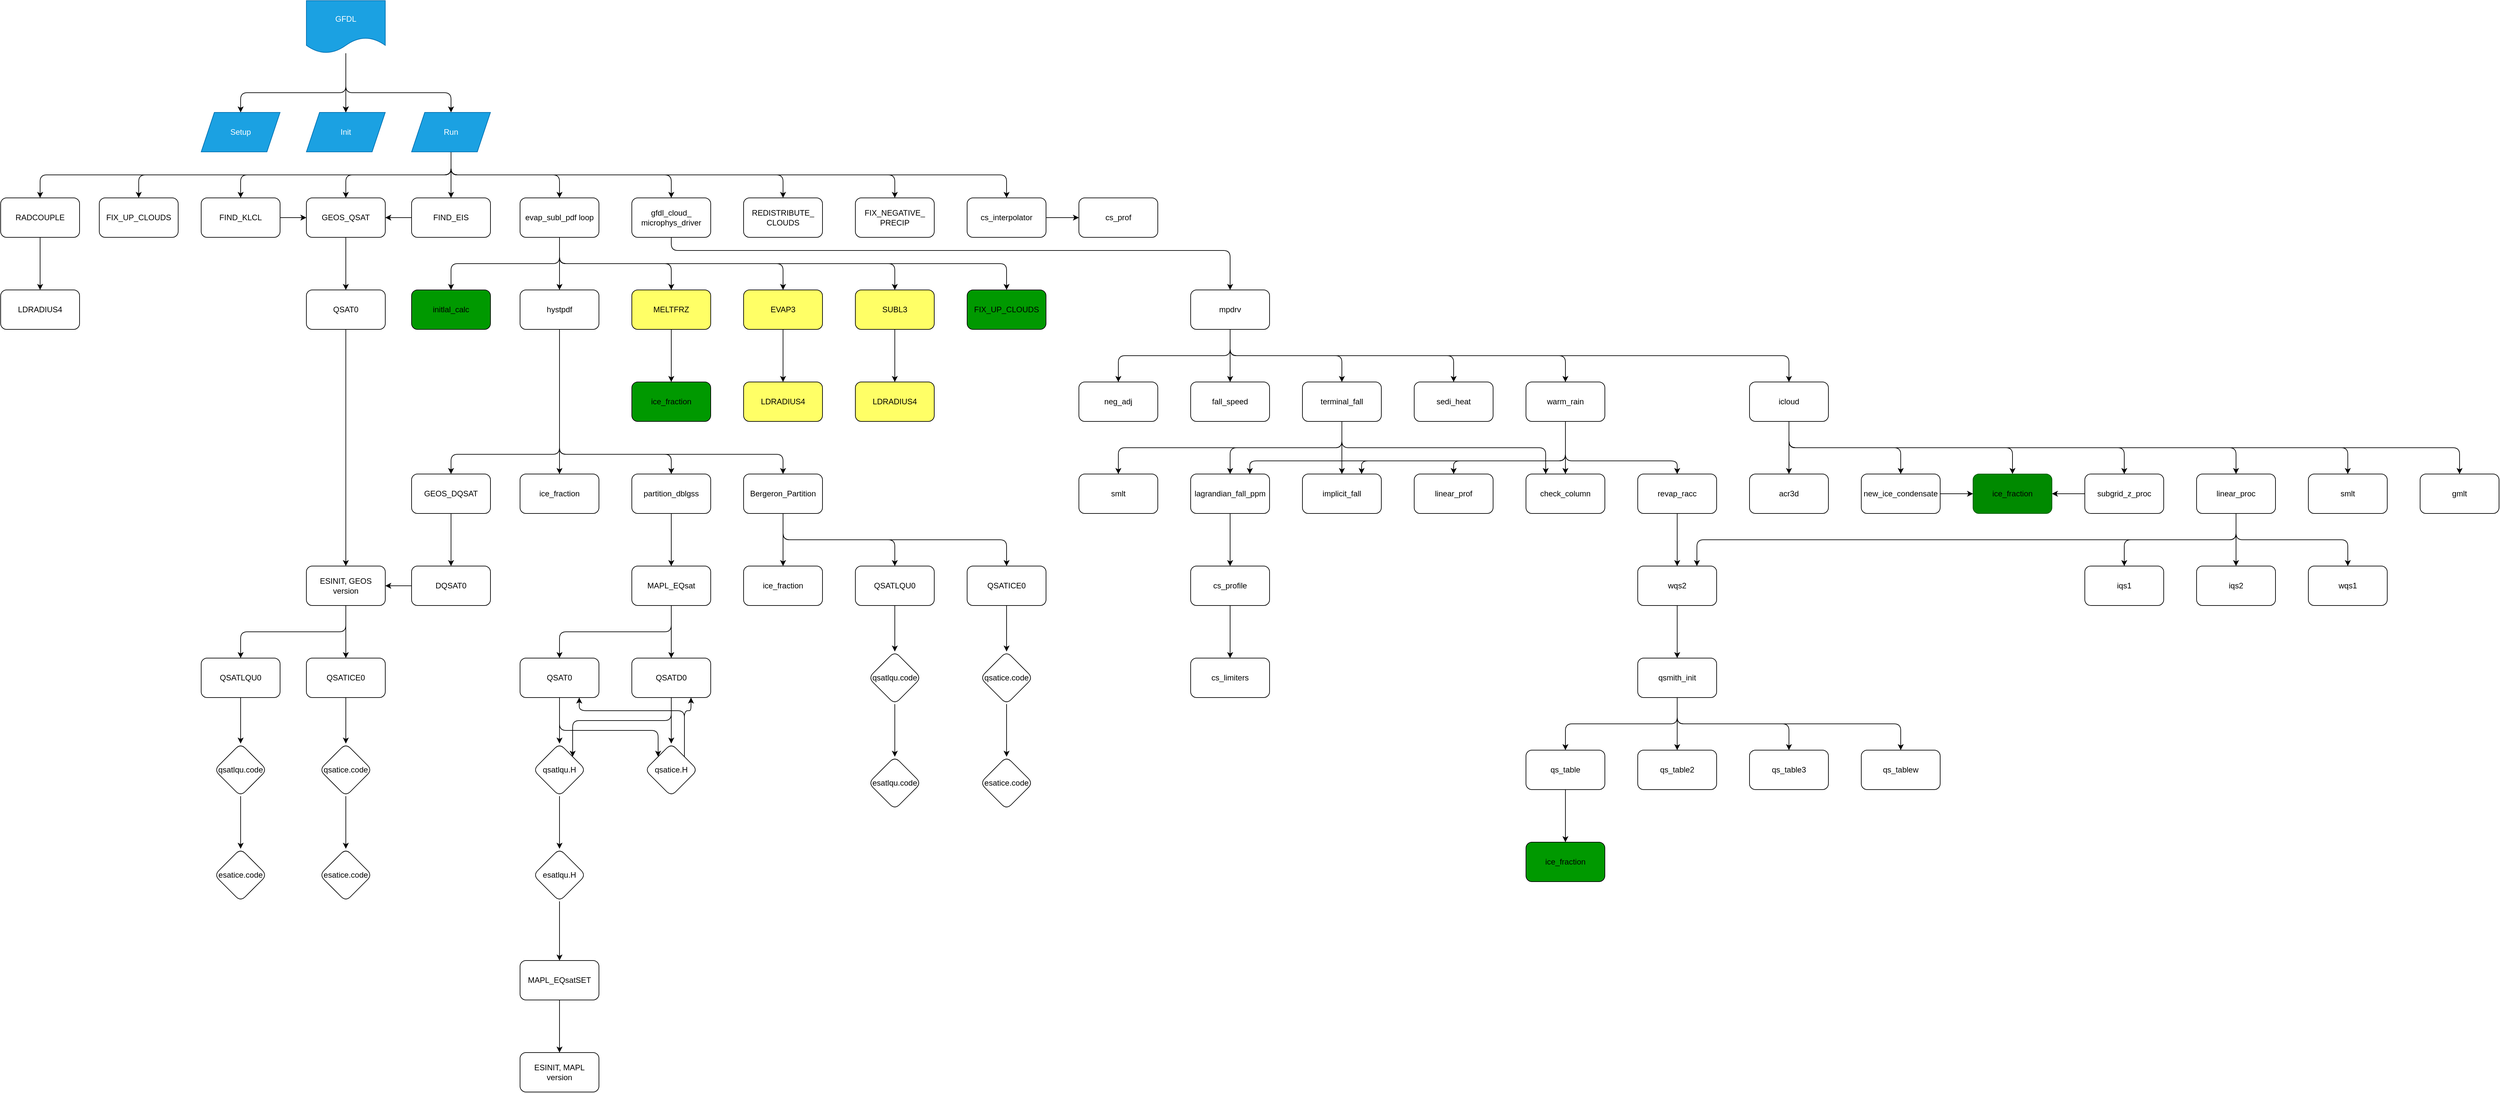 <mxfile>
    <diagram id="wY0qm04zDxJJ_AmbhgwG" name="Page-1">
        <mxGraphModel dx="2358" dy="1139" grid="1" gridSize="10" guides="1" tooltips="1" connect="1" arrows="1" fold="1" page="1" pageScale="1" pageWidth="850" pageHeight="1100" math="0" shadow="0">
            <root>
                <mxCell id="0"/>
                <mxCell id="1" parent="0"/>
                <mxCell id="7" value="" style="edgeStyle=none;html=1;" parent="1" source="11" target="12" edge="1">
                    <mxGeometry relative="1" as="geometry"/>
                </mxCell>
                <mxCell id="8" value="" style="edgeStyle=orthogonalEdgeStyle;html=1;" parent="1" source="11" target="12" edge="1">
                    <mxGeometry relative="1" as="geometry"/>
                </mxCell>
                <mxCell id="9" value="" style="edgeStyle=orthogonalEdgeStyle;html=1;" parent="1" target="13" edge="1">
                    <mxGeometry relative="1" as="geometry">
                        <mxPoint x="425" y="130" as="sourcePoint"/>
                        <Array as="points">
                            <mxPoint x="425" y="190"/>
                            <mxPoint x="265" y="190"/>
                        </Array>
                    </mxGeometry>
                </mxCell>
                <mxCell id="10" value="" style="edgeStyle=orthogonalEdgeStyle;html=1;" parent="1" target="14" edge="1">
                    <mxGeometry relative="1" as="geometry">
                        <mxPoint x="425" y="130" as="sourcePoint"/>
                        <Array as="points">
                            <mxPoint x="425" y="190"/>
                            <mxPoint x="585" y="190"/>
                        </Array>
                    </mxGeometry>
                </mxCell>
                <mxCell id="11" value="GFDL" style="shape=document;whiteSpace=wrap;html=1;boundedLbl=1;fillColor=#1ba1e2;fontColor=#ffffff;strokeColor=#006EAF;" parent="1" vertex="1">
                    <mxGeometry x="365" y="50" width="120" height="80" as="geometry"/>
                </mxCell>
                <mxCell id="12" value="Init" style="shape=parallelogram;perimeter=parallelogramPerimeter;whiteSpace=wrap;html=1;fixedSize=1;fillColor=#1ba1e2;strokeColor=#006EAF;fontColor=#ffffff;" parent="1" vertex="1">
                    <mxGeometry x="365" y="220" width="120" height="60" as="geometry"/>
                </mxCell>
                <mxCell id="13" value="Setup" style="shape=parallelogram;perimeter=parallelogramPerimeter;whiteSpace=wrap;html=1;fixedSize=1;fillColor=#1ba1e2;strokeColor=#006EAF;fontColor=#ffffff;" parent="1" vertex="1">
                    <mxGeometry x="205" y="220" width="120" height="60" as="geometry"/>
                </mxCell>
                <mxCell id="16" style="edgeStyle=orthogonalEdgeStyle;html=1;exitX=0.5;exitY=1;exitDx=0;exitDy=0;entryX=0.5;entryY=0;entryDx=0;entryDy=0;" parent="1" source="14" target="15" edge="1">
                    <mxGeometry relative="1" as="geometry"/>
                </mxCell>
                <mxCell id="18" style="edgeStyle=orthogonalEdgeStyle;html=1;exitX=0.5;exitY=1;exitDx=0;exitDy=0;entryX=0.5;entryY=0;entryDx=0;entryDy=0;" parent="1" source="14" target="17" edge="1">
                    <mxGeometry relative="1" as="geometry"/>
                </mxCell>
                <mxCell id="30" style="edgeStyle=orthogonalEdgeStyle;html=1;exitX=0.5;exitY=1;exitDx=0;exitDy=0;" parent="1" source="14" target="19" edge="1">
                    <mxGeometry relative="1" as="geometry"/>
                </mxCell>
                <mxCell id="31" style="edgeStyle=orthogonalEdgeStyle;html=1;exitX=0.5;exitY=1;exitDx=0;exitDy=0;entryX=0.5;entryY=0;entryDx=0;entryDy=0;" parent="1" source="14" target="20" edge="1">
                    <mxGeometry relative="1" as="geometry"/>
                </mxCell>
                <mxCell id="32" style="edgeStyle=orthogonalEdgeStyle;html=1;exitX=0.5;exitY=1;exitDx=0;exitDy=0;entryX=0.5;entryY=0;entryDx=0;entryDy=0;" parent="1" source="14" target="22" edge="1">
                    <mxGeometry relative="1" as="geometry"/>
                </mxCell>
                <mxCell id="33" style="edgeStyle=orthogonalEdgeStyle;html=1;exitX=0.5;exitY=1;exitDx=0;exitDy=0;entryX=0.5;entryY=0;entryDx=0;entryDy=0;" parent="1" source="14" target="23" edge="1">
                    <mxGeometry relative="1" as="geometry"/>
                </mxCell>
                <mxCell id="43" style="edgeStyle=orthogonalEdgeStyle;html=1;exitX=0.5;exitY=1;exitDx=0;exitDy=0;" parent="1" source="14" target="21" edge="1">
                    <mxGeometry relative="1" as="geometry"/>
                </mxCell>
                <mxCell id="44" style="edgeStyle=orthogonalEdgeStyle;html=1;exitX=0.5;exitY=1;exitDx=0;exitDy=0;" parent="1" source="14" target="40" edge="1">
                    <mxGeometry relative="1" as="geometry"/>
                </mxCell>
                <mxCell id="45" style="edgeStyle=orthogonalEdgeStyle;html=1;exitX=0.5;exitY=1;exitDx=0;exitDy=0;" parent="1" source="14" target="41" edge="1">
                    <mxGeometry relative="1" as="geometry"/>
                </mxCell>
                <mxCell id="46" style="edgeStyle=orthogonalEdgeStyle;html=1;exitX=0.5;exitY=1;exitDx=0;exitDy=0;" parent="1" source="14" target="42" edge="1">
                    <mxGeometry relative="1" as="geometry"/>
                </mxCell>
                <mxCell id="14" value="Run" style="shape=parallelogram;perimeter=parallelogramPerimeter;whiteSpace=wrap;html=1;fixedSize=1;fillColor=#1ba1e2;strokeColor=#006EAF;fontColor=#ffffff;" parent="1" vertex="1">
                    <mxGeometry x="525" y="220" width="120" height="60" as="geometry"/>
                </mxCell>
                <mxCell id="35" style="edgeStyle=orthogonalEdgeStyle;html=1;exitX=0;exitY=0.5;exitDx=0;exitDy=0;entryX=1;entryY=0.5;entryDx=0;entryDy=0;" parent="1" source="15" target="19" edge="1">
                    <mxGeometry relative="1" as="geometry"/>
                </mxCell>
                <mxCell id="15" value="FIND_EIS" style="rounded=1;whiteSpace=wrap;html=1;" parent="1" vertex="1">
                    <mxGeometry x="525" y="350" width="120" height="60" as="geometry"/>
                </mxCell>
                <mxCell id="39" value="" style="edgeStyle=orthogonalEdgeStyle;html=1;" parent="1" source="17" target="38" edge="1">
                    <mxGeometry relative="1" as="geometry"/>
                </mxCell>
                <mxCell id="51" style="edgeStyle=orthogonalEdgeStyle;html=1;exitX=0.5;exitY=1;exitDx=0;exitDy=0;entryX=0.5;entryY=0;entryDx=0;entryDy=0;" parent="1" source="17" target="47" edge="1">
                    <mxGeometry relative="1" as="geometry"/>
                </mxCell>
                <mxCell id="65" style="edgeStyle=orthogonalEdgeStyle;html=1;exitX=0.5;exitY=1;exitDx=0;exitDy=0;" parent="1" source="17" target="59" edge="1">
                    <mxGeometry relative="1" as="geometry"/>
                </mxCell>
                <mxCell id="66" style="edgeStyle=orthogonalEdgeStyle;html=1;exitX=0.5;exitY=1;exitDx=0;exitDy=0;" parent="1" source="17" target="60" edge="1">
                    <mxGeometry relative="1" as="geometry"/>
                </mxCell>
                <mxCell id="67" style="edgeStyle=orthogonalEdgeStyle;html=1;exitX=0.5;exitY=1;exitDx=0;exitDy=0;" parent="1" source="17" target="61" edge="1">
                    <mxGeometry relative="1" as="geometry"/>
                </mxCell>
                <mxCell id="68" style="edgeStyle=orthogonalEdgeStyle;html=1;exitX=0.5;exitY=1;exitDx=0;exitDy=0;" parent="1" source="17" target="62" edge="1">
                    <mxGeometry relative="1" as="geometry"/>
                </mxCell>
                <mxCell id="17" value="evap_subl_pdf loop" style="rounded=1;whiteSpace=wrap;html=1;" parent="1" vertex="1">
                    <mxGeometry x="690" y="350" width="120" height="60" as="geometry"/>
                </mxCell>
                <mxCell id="34" style="edgeStyle=orthogonalEdgeStyle;html=1;exitX=0.5;exitY=1;exitDx=0;exitDy=0;entryX=0.5;entryY=0;entryDx=0;entryDy=0;" parent="1" source="19" target="28" edge="1">
                    <mxGeometry relative="1" as="geometry"/>
                </mxCell>
                <mxCell id="19" value="GEOS_QSAT" style="rounded=1;whiteSpace=wrap;html=1;" parent="1" vertex="1">
                    <mxGeometry x="365" y="350" width="120" height="60" as="geometry"/>
                </mxCell>
                <mxCell id="27" value="" style="edgeStyle=orthogonalEdgeStyle;html=1;entryX=0;entryY=0.5;entryDx=0;entryDy=0;" parent="1" source="20" target="19" edge="1">
                    <mxGeometry relative="1" as="geometry">
                        <mxPoint x="265" y="490" as="targetPoint"/>
                    </mxGeometry>
                </mxCell>
                <mxCell id="20" value="FIND_KLCL" style="rounded=1;whiteSpace=wrap;html=1;" parent="1" vertex="1">
                    <mxGeometry x="205" y="350" width="120" height="60" as="geometry"/>
                </mxCell>
                <mxCell id="133" style="edgeStyle=orthogonalEdgeStyle;html=1;exitX=0.5;exitY=1;exitDx=0;exitDy=0;entryX=0.5;entryY=0;entryDx=0;entryDy=0;fontColor=#000000;" parent="1" source="21" target="132" edge="1">
                    <mxGeometry relative="1" as="geometry">
                        <Array as="points">
                            <mxPoint x="920" y="430"/>
                            <mxPoint x="1770" y="430"/>
                        </Array>
                    </mxGeometry>
                </mxCell>
                <mxCell id="21" value="gfdl_cloud_ microphys_driver" style="rounded=1;whiteSpace=wrap;html=1;" parent="1" vertex="1">
                    <mxGeometry x="860" y="350" width="120" height="60" as="geometry"/>
                </mxCell>
                <mxCell id="22" value="FIX_UP_CLOUDS" style="rounded=1;whiteSpace=wrap;html=1;" parent="1" vertex="1">
                    <mxGeometry x="50" y="350" width="120" height="60" as="geometry"/>
                </mxCell>
                <mxCell id="25" value="" style="edgeStyle=orthogonalEdgeStyle;html=1;" parent="1" source="23" target="24" edge="1">
                    <mxGeometry relative="1" as="geometry"/>
                </mxCell>
                <mxCell id="23" value="RADCOUPLE" style="rounded=1;whiteSpace=wrap;html=1;" parent="1" vertex="1">
                    <mxGeometry x="-100" y="350" width="120" height="60" as="geometry"/>
                </mxCell>
                <mxCell id="24" value="LDRADIUS4" style="whiteSpace=wrap;html=1;rounded=1;" parent="1" vertex="1">
                    <mxGeometry x="-100" y="490" width="120" height="60" as="geometry"/>
                </mxCell>
                <mxCell id="37" value="" style="edgeStyle=orthogonalEdgeStyle;html=1;" parent="1" source="28" target="36" edge="1">
                    <mxGeometry relative="1" as="geometry"/>
                </mxCell>
                <mxCell id="28" value="QSAT0" style="whiteSpace=wrap;html=1;rounded=1;" parent="1" vertex="1">
                    <mxGeometry x="365" y="490" width="120" height="60" as="geometry"/>
                </mxCell>
                <mxCell id="80" value="" style="edgeStyle=orthogonalEdgeStyle;html=1;fontColor=#000000;" parent="1" source="36" target="79" edge="1">
                    <mxGeometry relative="1" as="geometry"/>
                </mxCell>
                <mxCell id="91" style="edgeStyle=orthogonalEdgeStyle;html=1;exitX=0.5;exitY=1;exitDx=0;exitDy=0;entryX=0.5;entryY=0;entryDx=0;entryDy=0;fontColor=#000000;" parent="1" source="36" target="82" edge="1">
                    <mxGeometry relative="1" as="geometry"/>
                </mxCell>
                <mxCell id="36" value="ESINIT, GEOS version" style="whiteSpace=wrap;html=1;rounded=1;" parent="1" vertex="1">
                    <mxGeometry x="365" y="910" width="120" height="60" as="geometry"/>
                </mxCell>
                <mxCell id="50" value="" style="edgeStyle=orthogonalEdgeStyle;html=1;" parent="1" source="38" target="49" edge="1">
                    <mxGeometry relative="1" as="geometry"/>
                </mxCell>
                <mxCell id="52" style="edgeStyle=orthogonalEdgeStyle;html=1;exitX=0.5;exitY=1;exitDx=0;exitDy=0;entryX=0.5;entryY=0;entryDx=0;entryDy=0;" parent="1" source="38" target="48" edge="1">
                    <mxGeometry relative="1" as="geometry">
                        <Array as="points">
                            <mxPoint x="750" y="740"/>
                            <mxPoint x="585" y="740"/>
                        </Array>
                    </mxGeometry>
                </mxCell>
                <mxCell id="57" style="edgeStyle=orthogonalEdgeStyle;html=1;exitX=0.5;exitY=1;exitDx=0;exitDy=0;" parent="1" source="38" target="53" edge="1">
                    <mxGeometry relative="1" as="geometry">
                        <Array as="points">
                            <mxPoint x="750" y="740"/>
                            <mxPoint x="920" y="740"/>
                        </Array>
                    </mxGeometry>
                </mxCell>
                <mxCell id="58" style="edgeStyle=orthogonalEdgeStyle;html=1;exitX=0.5;exitY=1;exitDx=0;exitDy=0;entryX=0.5;entryY=0;entryDx=0;entryDy=0;" parent="1" source="38" target="54" edge="1">
                    <mxGeometry relative="1" as="geometry">
                        <Array as="points">
                            <mxPoint x="750" y="740"/>
                            <mxPoint x="1090" y="740"/>
                        </Array>
                    </mxGeometry>
                </mxCell>
                <mxCell id="38" value="hystpdf" style="whiteSpace=wrap;html=1;rounded=1;" parent="1" vertex="1">
                    <mxGeometry x="690" y="490" width="120" height="60" as="geometry"/>
                </mxCell>
                <mxCell id="40" value="REDISTRIBUTE_ CLOUDS" style="rounded=1;whiteSpace=wrap;html=1;" parent="1" vertex="1">
                    <mxGeometry x="1030" y="350" width="120" height="60" as="geometry"/>
                </mxCell>
                <mxCell id="41" value="FIX_NEGATIVE_ PRECIP" style="rounded=1;whiteSpace=wrap;html=1;" parent="1" vertex="1">
                    <mxGeometry x="1200" y="350" width="120" height="60" as="geometry"/>
                </mxCell>
                <mxCell id="64" value="" style="edgeStyle=orthogonalEdgeStyle;html=1;" parent="1" source="42" target="63" edge="1">
                    <mxGeometry relative="1" as="geometry"/>
                </mxCell>
                <mxCell id="42" value="cs_interpolator" style="rounded=1;whiteSpace=wrap;html=1;" parent="1" vertex="1">
                    <mxGeometry x="1370" y="350" width="120" height="60" as="geometry"/>
                </mxCell>
                <mxCell id="47" value="initlal_calc" style="whiteSpace=wrap;html=1;rounded=1;fillColor=#009900;fontColor=#000000;" parent="1" vertex="1">
                    <mxGeometry x="525" y="490" width="120" height="60" as="geometry"/>
                </mxCell>
                <mxCell id="78" value="" style="edgeStyle=orthogonalEdgeStyle;html=1;fontColor=#000000;" parent="1" source="48" target="77" edge="1">
                    <mxGeometry relative="1" as="geometry"/>
                </mxCell>
                <mxCell id="48" value="GEOS_DQSAT" style="whiteSpace=wrap;html=1;rounded=1;" parent="1" vertex="1">
                    <mxGeometry x="525" y="770" width="120" height="60" as="geometry"/>
                </mxCell>
                <mxCell id="49" value="ice_fraction" style="whiteSpace=wrap;html=1;rounded=1;" parent="1" vertex="1">
                    <mxGeometry x="690" y="770" width="120" height="60" as="geometry"/>
                </mxCell>
                <mxCell id="94" value="" style="edgeStyle=orthogonalEdgeStyle;html=1;fontColor=#000000;" parent="1" source="53" target="93" edge="1">
                    <mxGeometry relative="1" as="geometry"/>
                </mxCell>
                <mxCell id="53" value="partition_dblgss" style="whiteSpace=wrap;html=1;rounded=1;" parent="1" vertex="1">
                    <mxGeometry x="860" y="770" width="120" height="60" as="geometry"/>
                </mxCell>
                <mxCell id="76" value="" style="edgeStyle=orthogonalEdgeStyle;html=1;fontColor=#000000;" parent="1" source="54" target="75" edge="1">
                    <mxGeometry relative="1" as="geometry"/>
                </mxCell>
                <mxCell id="129" style="edgeStyle=orthogonalEdgeStyle;html=1;exitX=0.5;exitY=1;exitDx=0;exitDy=0;entryX=0.5;entryY=0;entryDx=0;entryDy=0;fontColor=#000000;" parent="1" source="54" target="114" edge="1">
                    <mxGeometry relative="1" as="geometry"/>
                </mxCell>
                <mxCell id="130" style="edgeStyle=orthogonalEdgeStyle;html=1;exitX=0.5;exitY=1;exitDx=0;exitDy=0;fontColor=#000000;" parent="1" source="54" target="115" edge="1">
                    <mxGeometry relative="1" as="geometry"/>
                </mxCell>
                <mxCell id="54" value="Bergeron_Partition" style="whiteSpace=wrap;html=1;rounded=1;" parent="1" vertex="1">
                    <mxGeometry x="1030" y="770" width="120" height="60" as="geometry"/>
                </mxCell>
                <mxCell id="70" value="" style="edgeStyle=orthogonalEdgeStyle;html=1;" parent="1" source="59" target="69" edge="1">
                    <mxGeometry relative="1" as="geometry"/>
                </mxCell>
                <mxCell id="59" value="MELTFRZ" style="whiteSpace=wrap;html=1;rounded=1;fillColor=#FFFF66;fontColor=#000000;" parent="1" vertex="1">
                    <mxGeometry x="860" y="490" width="120" height="60" as="geometry"/>
                </mxCell>
                <mxCell id="72" value="" style="edgeStyle=orthogonalEdgeStyle;html=1;" parent="1" source="60" target="71" edge="1">
                    <mxGeometry relative="1" as="geometry"/>
                </mxCell>
                <mxCell id="60" value="EVAP3" style="whiteSpace=wrap;html=1;rounded=1;fillColor=#FFFF66;fontColor=#000000;" parent="1" vertex="1">
                    <mxGeometry x="1030" y="490" width="120" height="60" as="geometry"/>
                </mxCell>
                <mxCell id="74" value="" style="edgeStyle=orthogonalEdgeStyle;html=1;" parent="1" source="61" target="73" edge="1">
                    <mxGeometry relative="1" as="geometry"/>
                </mxCell>
                <mxCell id="61" value="SUBL3" style="whiteSpace=wrap;html=1;rounded=1;fillColor=#FFFF66;fontColor=#000000;" parent="1" vertex="1">
                    <mxGeometry x="1200" y="490" width="120" height="60" as="geometry"/>
                </mxCell>
                <mxCell id="62" value="FIX_UP_CLOUDS" style="rounded=1;whiteSpace=wrap;html=1;fillColor=#009900;fontColor=#000000;" parent="1" vertex="1">
                    <mxGeometry x="1370" y="490" width="120" height="60" as="geometry"/>
                </mxCell>
                <mxCell id="63" value="cs_prof" style="whiteSpace=wrap;html=1;rounded=1;" parent="1" vertex="1">
                    <mxGeometry x="1540" y="350" width="120" height="60" as="geometry"/>
                </mxCell>
                <mxCell id="69" value="ice_fraction" style="whiteSpace=wrap;html=1;rounded=1;fillColor=#009900;fontColor=#000000;" parent="1" vertex="1">
                    <mxGeometry x="860" y="630" width="120" height="60" as="geometry"/>
                </mxCell>
                <mxCell id="71" value="LDRADIUS4" style="whiteSpace=wrap;html=1;rounded=1;fillColor=#FFFF66;fontColor=#000000;" parent="1" vertex="1">
                    <mxGeometry x="1030" y="630" width="120" height="60" as="geometry"/>
                </mxCell>
                <mxCell id="73" value="LDRADIUS4" style="whiteSpace=wrap;html=1;rounded=1;fillColor=#FFFF66;fontColor=#000000;" parent="1" vertex="1">
                    <mxGeometry x="1200" y="630" width="120" height="60" as="geometry"/>
                </mxCell>
                <mxCell id="75" value="ice_fraction" style="whiteSpace=wrap;html=1;rounded=1;" parent="1" vertex="1">
                    <mxGeometry x="1030" y="910" width="120" height="60" as="geometry"/>
                </mxCell>
                <mxCell id="92" style="edgeStyle=orthogonalEdgeStyle;html=1;exitX=0;exitY=0.5;exitDx=0;exitDy=0;fontColor=#000000;" parent="1" source="77" target="36" edge="1">
                    <mxGeometry relative="1" as="geometry"/>
                </mxCell>
                <mxCell id="77" value="DQSAT0" style="whiteSpace=wrap;html=1;rounded=1;" parent="1" vertex="1">
                    <mxGeometry x="525" y="910" width="120" height="60" as="geometry"/>
                </mxCell>
                <mxCell id="84" value="" style="edgeStyle=orthogonalEdgeStyle;html=1;fontColor=#000000;" parent="1" source="79" target="83" edge="1">
                    <mxGeometry relative="1" as="geometry"/>
                </mxCell>
                <mxCell id="79" value="QSATICE0" style="whiteSpace=wrap;html=1;rounded=1;" parent="1" vertex="1">
                    <mxGeometry x="365" y="1050" width="120" height="60" as="geometry"/>
                </mxCell>
                <mxCell id="88" value="" style="edgeStyle=orthogonalEdgeStyle;html=1;fontColor=#000000;" parent="1" source="82" target="87" edge="1">
                    <mxGeometry relative="1" as="geometry"/>
                </mxCell>
                <mxCell id="82" value="QSATLQU0" style="whiteSpace=wrap;html=1;rounded=1;" parent="1" vertex="1">
                    <mxGeometry x="205" y="1050" width="120" height="60" as="geometry"/>
                </mxCell>
                <mxCell id="86" value="" style="edgeStyle=orthogonalEdgeStyle;html=1;fontColor=#000000;" parent="1" source="83" target="85" edge="1">
                    <mxGeometry relative="1" as="geometry"/>
                </mxCell>
                <mxCell id="83" value="qsatice.code" style="rhombus;whiteSpace=wrap;html=1;rounded=1;" parent="1" vertex="1">
                    <mxGeometry x="385" y="1180" width="80" height="80" as="geometry"/>
                </mxCell>
                <mxCell id="85" value="esatice.code" style="rhombus;whiteSpace=wrap;html=1;rounded=1;" parent="1" vertex="1">
                    <mxGeometry x="385" y="1340" width="80" height="80" as="geometry"/>
                </mxCell>
                <mxCell id="90" value="" style="edgeStyle=orthogonalEdgeStyle;html=1;fontColor=#000000;" parent="1" source="87" target="89" edge="1">
                    <mxGeometry relative="1" as="geometry"/>
                </mxCell>
                <mxCell id="87" value="qsatlqu.code" style="rhombus;whiteSpace=wrap;html=1;rounded=1;" parent="1" vertex="1">
                    <mxGeometry x="225" y="1180" width="80" height="80" as="geometry"/>
                </mxCell>
                <mxCell id="89" value="esatice.code" style="rhombus;whiteSpace=wrap;html=1;rounded=1;" parent="1" vertex="1">
                    <mxGeometry x="225" y="1340" width="80" height="80" as="geometry"/>
                </mxCell>
                <mxCell id="96" value="" style="edgeStyle=orthogonalEdgeStyle;html=1;fontColor=#000000;" parent="1" source="93" target="95" edge="1">
                    <mxGeometry relative="1" as="geometry"/>
                </mxCell>
                <mxCell id="98" value="" style="edgeStyle=orthogonalEdgeStyle;html=1;fontColor=#000000;exitX=0.5;exitY=1;exitDx=0;exitDy=0;" parent="1" source="93" target="97" edge="1">
                    <mxGeometry relative="1" as="geometry"/>
                </mxCell>
                <mxCell id="93" value="MAPL_EQsat" style="whiteSpace=wrap;html=1;rounded=1;" parent="1" vertex="1">
                    <mxGeometry x="860" y="910" width="120" height="60" as="geometry"/>
                </mxCell>
                <mxCell id="108" style="edgeStyle=orthogonalEdgeStyle;html=1;exitX=0.5;exitY=1;exitDx=0;exitDy=0;fontColor=#000000;entryX=1;entryY=0;entryDx=0;entryDy=0;" parent="1" source="95" target="99" edge="1">
                    <mxGeometry relative="1" as="geometry"/>
                </mxCell>
                <mxCell id="109" style="edgeStyle=orthogonalEdgeStyle;html=1;exitX=0.5;exitY=1;exitDx=0;exitDy=0;entryX=0.5;entryY=0;entryDx=0;entryDy=0;fontColor=#000000;" parent="1" source="95" target="107" edge="1">
                    <mxGeometry relative="1" as="geometry"/>
                </mxCell>
                <mxCell id="95" value="QSATD0" style="whiteSpace=wrap;html=1;rounded=1;" parent="1" vertex="1">
                    <mxGeometry x="860" y="1050" width="120" height="60" as="geometry"/>
                </mxCell>
                <mxCell id="100" value="" style="edgeStyle=orthogonalEdgeStyle;html=1;fontColor=#000000;entryX=0.5;entryY=0;entryDx=0;entryDy=0;" parent="1" source="97" target="99" edge="1">
                    <mxGeometry relative="1" as="geometry">
                        <mxPoint x="710" y="1160" as="targetPoint"/>
                    </mxGeometry>
                </mxCell>
                <mxCell id="110" style="edgeStyle=orthogonalEdgeStyle;html=1;exitX=0.5;exitY=1;exitDx=0;exitDy=0;entryX=0;entryY=0;entryDx=0;entryDy=0;fontColor=#000000;" parent="1" source="97" target="107" edge="1">
                    <mxGeometry relative="1" as="geometry">
                        <Array as="points">
                            <mxPoint x="750" y="1160"/>
                            <mxPoint x="900" y="1160"/>
                        </Array>
                    </mxGeometry>
                </mxCell>
                <mxCell id="97" value="QSAT0" style="whiteSpace=wrap;html=1;rounded=1;" parent="1" vertex="1">
                    <mxGeometry x="690" y="1050" width="120" height="60" as="geometry"/>
                </mxCell>
                <mxCell id="102" value="" style="edgeStyle=orthogonalEdgeStyle;html=1;fontColor=#000000;" parent="1" source="99" target="101" edge="1">
                    <mxGeometry relative="1" as="geometry"/>
                </mxCell>
                <mxCell id="99" value="qsatlqu.H" style="rhombus;whiteSpace=wrap;html=1;rounded=1;" parent="1" vertex="1">
                    <mxGeometry x="710" y="1180" width="80" height="80" as="geometry"/>
                </mxCell>
                <mxCell id="104" value="" style="edgeStyle=orthogonalEdgeStyle;html=1;fontColor=#000000;" parent="1" source="101" target="103" edge="1">
                    <mxGeometry relative="1" as="geometry"/>
                </mxCell>
                <mxCell id="101" value="esatlqu.H" style="rhombus;whiteSpace=wrap;html=1;rounded=1;" parent="1" vertex="1">
                    <mxGeometry x="710" y="1340" width="80" height="80" as="geometry"/>
                </mxCell>
                <mxCell id="106" value="" style="edgeStyle=orthogonalEdgeStyle;html=1;fontColor=#000000;" parent="1" source="103" target="105" edge="1">
                    <mxGeometry relative="1" as="geometry"/>
                </mxCell>
                <mxCell id="103" value="MAPL_EQsatSET" style="whiteSpace=wrap;html=1;rounded=1;" parent="1" vertex="1">
                    <mxGeometry x="690" y="1510" width="120" height="60" as="geometry"/>
                </mxCell>
                <mxCell id="105" value="ESINIT, MAPL version" style="whiteSpace=wrap;html=1;rounded=1;" parent="1" vertex="1">
                    <mxGeometry x="690" y="1650" width="120" height="60" as="geometry"/>
                </mxCell>
                <mxCell id="112" style="edgeStyle=orthogonalEdgeStyle;html=1;exitX=1;exitY=0;exitDx=0;exitDy=0;entryX=0.75;entryY=1;entryDx=0;entryDy=0;fontColor=#000000;" parent="1" source="107" target="95" edge="1">
                    <mxGeometry relative="1" as="geometry">
                        <Array as="points">
                            <mxPoint x="940" y="1130"/>
                            <mxPoint x="950" y="1130"/>
                        </Array>
                    </mxGeometry>
                </mxCell>
                <mxCell id="113" style="edgeStyle=orthogonalEdgeStyle;html=1;exitX=1;exitY=0;exitDx=0;exitDy=0;entryX=0.75;entryY=1;entryDx=0;entryDy=0;fontColor=#000000;" parent="1" source="107" target="97" edge="1">
                    <mxGeometry relative="1" as="geometry">
                        <Array as="points">
                            <mxPoint x="940" y="1130"/>
                            <mxPoint x="780" y="1130"/>
                        </Array>
                    </mxGeometry>
                </mxCell>
                <mxCell id="107" value="qsatice.H" style="rhombus;whiteSpace=wrap;html=1;rounded=1;" parent="1" vertex="1">
                    <mxGeometry x="880" y="1180" width="80" height="80" as="geometry"/>
                </mxCell>
                <mxCell id="122" value="" style="edgeStyle=orthogonalEdgeStyle;html=1;fontColor=#000000;" parent="1" source="114" target="121" edge="1">
                    <mxGeometry relative="1" as="geometry"/>
                </mxCell>
                <mxCell id="114" value="QSATLQU0" style="whiteSpace=wrap;html=1;rounded=1;" parent="1" vertex="1">
                    <mxGeometry x="1200" y="910" width="120" height="60" as="geometry"/>
                </mxCell>
                <mxCell id="126" value="" style="edgeStyle=orthogonalEdgeStyle;html=1;fontColor=#000000;" parent="1" source="115" target="125" edge="1">
                    <mxGeometry relative="1" as="geometry"/>
                </mxCell>
                <mxCell id="115" value="QSATICE0" style="whiteSpace=wrap;html=1;rounded=1;" parent="1" vertex="1">
                    <mxGeometry x="1370" y="910" width="120" height="60" as="geometry"/>
                </mxCell>
                <mxCell id="124" value="" style="edgeStyle=orthogonalEdgeStyle;html=1;fontColor=#000000;" parent="1" source="121" target="123" edge="1">
                    <mxGeometry relative="1" as="geometry"/>
                </mxCell>
                <mxCell id="121" value="qsatlqu.code" style="rhombus;whiteSpace=wrap;html=1;rounded=1;" parent="1" vertex="1">
                    <mxGeometry x="1220" y="1040" width="80" height="80" as="geometry"/>
                </mxCell>
                <mxCell id="123" value="esatlqu.code" style="rhombus;whiteSpace=wrap;html=1;rounded=1;" parent="1" vertex="1">
                    <mxGeometry x="1220" y="1200" width="80" height="80" as="geometry"/>
                </mxCell>
                <mxCell id="128" value="" style="edgeStyle=orthogonalEdgeStyle;html=1;fontColor=#000000;" parent="1" source="125" target="127" edge="1">
                    <mxGeometry relative="1" as="geometry"/>
                </mxCell>
                <mxCell id="125" value="qsatice.code" style="rhombus;whiteSpace=wrap;html=1;rounded=1;" parent="1" vertex="1">
                    <mxGeometry x="1390" y="1040" width="80" height="80" as="geometry"/>
                </mxCell>
                <mxCell id="127" value="esatice.code" style="rhombus;whiteSpace=wrap;html=1;rounded=1;" parent="1" vertex="1">
                    <mxGeometry x="1390" y="1200" width="80" height="80" as="geometry"/>
                </mxCell>
                <mxCell id="135" value="" style="edgeStyle=orthogonalEdgeStyle;html=1;fontColor=#000000;" parent="1" source="132" target="134" edge="1">
                    <mxGeometry relative="1" as="geometry"/>
                </mxCell>
                <mxCell id="140" style="edgeStyle=orthogonalEdgeStyle;html=1;exitX=0.5;exitY=1;exitDx=0;exitDy=0;entryX=0.5;entryY=0;entryDx=0;entryDy=0;fontColor=#000000;" parent="1" source="132" target="136" edge="1">
                    <mxGeometry relative="1" as="geometry"/>
                </mxCell>
                <mxCell id="141" style="edgeStyle=orthogonalEdgeStyle;html=1;exitX=0.5;exitY=1;exitDx=0;exitDy=0;entryX=0.5;entryY=0;entryDx=0;entryDy=0;fontColor=#000000;" parent="1" source="132" target="137" edge="1">
                    <mxGeometry relative="1" as="geometry"/>
                </mxCell>
                <mxCell id="142" style="edgeStyle=orthogonalEdgeStyle;html=1;exitX=0.5;exitY=1;exitDx=0;exitDy=0;entryX=0.5;entryY=0;entryDx=0;entryDy=0;fontColor=#000000;" parent="1" source="132" target="138" edge="1">
                    <mxGeometry relative="1" as="geometry"/>
                </mxCell>
                <mxCell id="143" style="edgeStyle=orthogonalEdgeStyle;html=1;exitX=0.5;exitY=1;exitDx=0;exitDy=0;entryX=0.5;entryY=0;entryDx=0;entryDy=0;fontColor=#000000;" parent="1" source="132" target="139" edge="1">
                    <mxGeometry relative="1" as="geometry"/>
                </mxCell>
                <mxCell id="183" style="edgeStyle=orthogonalEdgeStyle;html=1;exitX=0.5;exitY=1;exitDx=0;exitDy=0;entryX=0.5;entryY=0;entryDx=0;entryDy=0;fontColor=#000000;" parent="1" source="132" target="145" edge="1">
                    <mxGeometry relative="1" as="geometry"/>
                </mxCell>
                <mxCell id="132" value="mpdrv" style="whiteSpace=wrap;html=1;rounded=1;" parent="1" vertex="1">
                    <mxGeometry x="1710" y="490" width="120" height="60" as="geometry"/>
                </mxCell>
                <mxCell id="149" value="" style="edgeStyle=orthogonalEdgeStyle;html=1;fontColor=#000000;exitX=0.5;exitY=1;exitDx=0;exitDy=0;" parent="1" source="137" target="148" edge="1">
                    <mxGeometry relative="1" as="geometry"/>
                </mxCell>
                <mxCell id="134" value="fall_speed" style="whiteSpace=wrap;html=1;rounded=1;" parent="1" vertex="1">
                    <mxGeometry x="1710" y="630" width="120" height="60" as="geometry"/>
                </mxCell>
                <mxCell id="147" value="" style="edgeStyle=orthogonalEdgeStyle;html=1;fontColor=#000000;exitX=0.5;exitY=1;exitDx=0;exitDy=0;" parent="1" source="137" target="146" edge="1">
                    <mxGeometry relative="1" as="geometry"/>
                </mxCell>
                <mxCell id="136" value="neg_adj" style="whiteSpace=wrap;html=1;rounded=1;" parent="1" vertex="1">
                    <mxGeometry x="1540" y="630" width="120" height="60" as="geometry"/>
                </mxCell>
                <mxCell id="151" value="" style="edgeStyle=orthogonalEdgeStyle;html=1;fontColor=#000000;" parent="1" source="137" target="150" edge="1">
                    <mxGeometry relative="1" as="geometry"/>
                </mxCell>
                <mxCell id="171" style="edgeStyle=orthogonalEdgeStyle;html=1;exitX=0.5;exitY=1;exitDx=0;exitDy=0;entryX=0.25;entryY=0;entryDx=0;entryDy=0;fontColor=#000000;" parent="1" source="137" target="154" edge="1">
                    <mxGeometry relative="1" as="geometry"/>
                </mxCell>
                <mxCell id="137" value="terminal_fall" style="whiteSpace=wrap;html=1;rounded=1;" parent="1" vertex="1">
                    <mxGeometry x="1880" y="630" width="120" height="60" as="geometry"/>
                </mxCell>
                <mxCell id="138" value="sedi_heat" style="whiteSpace=wrap;html=1;rounded=1;" parent="1" vertex="1">
                    <mxGeometry x="2050" y="630" width="120" height="60" as="geometry"/>
                </mxCell>
                <mxCell id="155" value="" style="edgeStyle=orthogonalEdgeStyle;html=1;fontColor=#000000;" parent="1" source="139" target="154" edge="1">
                    <mxGeometry relative="1" as="geometry"/>
                </mxCell>
                <mxCell id="172" style="edgeStyle=orthogonalEdgeStyle;html=1;exitX=0.5;exitY=1;exitDx=0;exitDy=0;entryX=0.5;entryY=0;entryDx=0;entryDy=0;fontColor=#000000;" parent="1" source="139" target="152" edge="1">
                    <mxGeometry relative="1" as="geometry">
                        <Array as="points">
                            <mxPoint x="2280" y="750"/>
                            <mxPoint x="2110" y="750"/>
                        </Array>
                    </mxGeometry>
                </mxCell>
                <mxCell id="173" style="edgeStyle=orthogonalEdgeStyle;html=1;exitX=0.5;exitY=1;exitDx=0;exitDy=0;entryX=0.75;entryY=0;entryDx=0;entryDy=0;fontColor=#000000;" parent="1" source="139" target="150" edge="1">
                    <mxGeometry relative="1" as="geometry">
                        <Array as="points">
                            <mxPoint x="2280" y="750"/>
                            <mxPoint x="1970" y="750"/>
                        </Array>
                    </mxGeometry>
                </mxCell>
                <mxCell id="174" style="edgeStyle=orthogonalEdgeStyle;html=1;exitX=0.5;exitY=1;exitDx=0;exitDy=0;entryX=0.75;entryY=0;entryDx=0;entryDy=0;fontColor=#000000;" parent="1" source="139" target="148" edge="1">
                    <mxGeometry relative="1" as="geometry">
                        <Array as="points">
                            <mxPoint x="2280" y="750"/>
                            <mxPoint x="1800" y="750"/>
                        </Array>
                    </mxGeometry>
                </mxCell>
                <mxCell id="175" style="edgeStyle=orthogonalEdgeStyle;html=1;exitX=0.5;exitY=1;exitDx=0;exitDy=0;entryX=0.5;entryY=0;entryDx=0;entryDy=0;fontColor=#000000;" parent="1" source="139" target="156" edge="1">
                    <mxGeometry relative="1" as="geometry">
                        <Array as="points">
                            <mxPoint x="2280" y="750"/>
                            <mxPoint x="2450" y="750"/>
                        </Array>
                    </mxGeometry>
                </mxCell>
                <mxCell id="139" value="warm_rain" style="whiteSpace=wrap;html=1;rounded=1;" parent="1" vertex="1">
                    <mxGeometry x="2220" y="630" width="120" height="60" as="geometry"/>
                </mxCell>
                <mxCell id="180" style="edgeStyle=orthogonalEdgeStyle;html=1;exitX=0.5;exitY=1;exitDx=0;exitDy=0;entryX=0.5;entryY=0;entryDx=0;entryDy=0;fontColor=#000000;" parent="1" source="145" target="176" edge="1">
                    <mxGeometry relative="1" as="geometry"/>
                </mxCell>
                <mxCell id="181" style="edgeStyle=orthogonalEdgeStyle;html=1;exitX=0.5;exitY=1;exitDx=0;exitDy=0;entryX=0.5;entryY=0;entryDx=0;entryDy=0;fontColor=#000000;" parent="1" source="145" target="177" edge="1">
                    <mxGeometry relative="1" as="geometry"/>
                </mxCell>
                <mxCell id="182" style="edgeStyle=orthogonalEdgeStyle;html=1;exitX=0.5;exitY=1;exitDx=0;exitDy=0;fontColor=#000000;" parent="1" source="145" target="178" edge="1">
                    <mxGeometry relative="1" as="geometry"/>
                </mxCell>
                <mxCell id="188" style="edgeStyle=orthogonalEdgeStyle;html=1;exitX=0.5;exitY=1;exitDx=0;exitDy=0;entryX=0.5;entryY=0;entryDx=0;entryDy=0;fontColor=#000000;" parent="1" source="145" target="184" edge="1">
                    <mxGeometry relative="1" as="geometry"/>
                </mxCell>
                <mxCell id="189" style="edgeStyle=orthogonalEdgeStyle;html=1;exitX=0.5;exitY=1;exitDx=0;exitDy=0;fontColor=#000000;" parent="1" source="145" target="185" edge="1">
                    <mxGeometry relative="1" as="geometry"/>
                </mxCell>
                <mxCell id="190" style="edgeStyle=orthogonalEdgeStyle;html=1;exitX=0.5;exitY=1;exitDx=0;exitDy=0;fontColor=#000000;" parent="1" source="145" target="186" edge="1">
                    <mxGeometry relative="1" as="geometry"/>
                </mxCell>
                <mxCell id="191" style="edgeStyle=orthogonalEdgeStyle;html=1;exitX=0.5;exitY=1;exitDx=0;exitDy=0;entryX=0.5;entryY=0;entryDx=0;entryDy=0;fontColor=#000000;" parent="1" source="145" target="187" edge="1">
                    <mxGeometry relative="1" as="geometry"/>
                </mxCell>
                <mxCell id="145" value="icloud" style="whiteSpace=wrap;html=1;rounded=1;" parent="1" vertex="1">
                    <mxGeometry x="2560" y="630" width="120" height="60" as="geometry"/>
                </mxCell>
                <mxCell id="146" value="smlt" style="whiteSpace=wrap;html=1;rounded=1;" parent="1" vertex="1">
                    <mxGeometry x="1540" y="770" width="120" height="60" as="geometry"/>
                </mxCell>
                <mxCell id="201" value="" style="edgeStyle=orthogonalEdgeStyle;html=1;fontColor=#000000;" parent="1" source="148" target="200" edge="1">
                    <mxGeometry relative="1" as="geometry"/>
                </mxCell>
                <mxCell id="148" value="lagrandian_fall_ppm" style="whiteSpace=wrap;html=1;rounded=1;" parent="1" vertex="1">
                    <mxGeometry x="1710" y="770" width="120" height="60" as="geometry"/>
                </mxCell>
                <mxCell id="150" value="implicit_fall" style="whiteSpace=wrap;html=1;rounded=1;" parent="1" vertex="1">
                    <mxGeometry x="1880" y="770" width="120" height="60" as="geometry"/>
                </mxCell>
                <mxCell id="152" value="linear_prof" style="whiteSpace=wrap;html=1;rounded=1;" parent="1" vertex="1">
                    <mxGeometry x="2050" y="770" width="120" height="60" as="geometry"/>
                </mxCell>
                <mxCell id="154" value="check_column" style="whiteSpace=wrap;html=1;rounded=1;" parent="1" vertex="1">
                    <mxGeometry x="2220" y="770" width="120" height="60" as="geometry"/>
                </mxCell>
                <mxCell id="158" value="" style="edgeStyle=orthogonalEdgeStyle;html=1;fontColor=#000000;" parent="1" source="156" target="157" edge="1">
                    <mxGeometry relative="1" as="geometry"/>
                </mxCell>
                <mxCell id="156" value="revap_racc" style="whiteSpace=wrap;html=1;rounded=1;" parent="1" vertex="1">
                    <mxGeometry x="2390" y="770" width="120" height="60" as="geometry"/>
                </mxCell>
                <mxCell id="160" value="" style="edgeStyle=orthogonalEdgeStyle;html=1;fontColor=#000000;" parent="1" source="157" target="159" edge="1">
                    <mxGeometry relative="1" as="geometry"/>
                </mxCell>
                <mxCell id="157" value="wqs2" style="whiteSpace=wrap;html=1;rounded=1;" parent="1" vertex="1">
                    <mxGeometry x="2390" y="910" width="120" height="60" as="geometry"/>
                </mxCell>
                <mxCell id="162" value="" style="edgeStyle=orthogonalEdgeStyle;html=1;fontColor=#000000;" parent="1" source="159" target="161" edge="1">
                    <mxGeometry relative="1" as="geometry"/>
                </mxCell>
                <mxCell id="168" style="edgeStyle=orthogonalEdgeStyle;html=1;exitX=0.5;exitY=1;exitDx=0;exitDy=0;entryX=0.5;entryY=0;entryDx=0;entryDy=0;fontColor=#000000;" parent="1" source="159" target="163" edge="1">
                    <mxGeometry relative="1" as="geometry"/>
                </mxCell>
                <mxCell id="169" style="edgeStyle=orthogonalEdgeStyle;html=1;exitX=0.5;exitY=1;exitDx=0;exitDy=0;entryX=0.5;entryY=0;entryDx=0;entryDy=0;fontColor=#000000;" parent="1" source="159" target="164" edge="1">
                    <mxGeometry relative="1" as="geometry"/>
                </mxCell>
                <mxCell id="170" style="edgeStyle=orthogonalEdgeStyle;html=1;exitX=0.5;exitY=1;exitDx=0;exitDy=0;entryX=0.5;entryY=0;entryDx=0;entryDy=0;fontColor=#000000;" parent="1" source="159" target="165" edge="1">
                    <mxGeometry relative="1" as="geometry"/>
                </mxCell>
                <mxCell id="159" value="qsmith_init" style="whiteSpace=wrap;html=1;rounded=1;" parent="1" vertex="1">
                    <mxGeometry x="2390" y="1050" width="120" height="60" as="geometry"/>
                </mxCell>
                <mxCell id="161" value="qs_table2" style="whiteSpace=wrap;html=1;rounded=1;" parent="1" vertex="1">
                    <mxGeometry x="2390" y="1190" width="120" height="60" as="geometry"/>
                </mxCell>
                <mxCell id="167" value="" style="edgeStyle=orthogonalEdgeStyle;html=1;fontColor=#000000;" parent="1" source="163" target="166" edge="1">
                    <mxGeometry relative="1" as="geometry"/>
                </mxCell>
                <mxCell id="163" value="qs_table" style="whiteSpace=wrap;html=1;rounded=1;" parent="1" vertex="1">
                    <mxGeometry x="2220" y="1190" width="120" height="60" as="geometry"/>
                </mxCell>
                <mxCell id="164" value="qs_table3" style="whiteSpace=wrap;html=1;rounded=1;" parent="1" vertex="1">
                    <mxGeometry x="2560" y="1190" width="120" height="60" as="geometry"/>
                </mxCell>
                <mxCell id="165" value="qs_tablew" style="whiteSpace=wrap;html=1;rounded=1;" parent="1" vertex="1">
                    <mxGeometry x="2730" y="1190" width="120" height="60" as="geometry"/>
                </mxCell>
                <mxCell id="166" value="ice_fraction" style="whiteSpace=wrap;html=1;rounded=1;fontColor=#000000;fillColor=#009900;" parent="1" vertex="1">
                    <mxGeometry x="2220" y="1330" width="120" height="60" as="geometry"/>
                </mxCell>
                <mxCell id="176" value="acr3d" style="whiteSpace=wrap;html=1;rounded=1;" parent="1" vertex="1">
                    <mxGeometry x="2560" y="770" width="120" height="60" as="geometry"/>
                </mxCell>
                <mxCell id="179" style="edgeStyle=orthogonalEdgeStyle;html=1;exitX=1;exitY=0.5;exitDx=0;exitDy=0;entryX=0;entryY=0.5;entryDx=0;entryDy=0;fontColor=#000000;" parent="1" source="177" target="178" edge="1">
                    <mxGeometry relative="1" as="geometry"/>
                </mxCell>
                <mxCell id="177" value="new_ice_condensate" style="whiteSpace=wrap;html=1;rounded=1;" parent="1" vertex="1">
                    <mxGeometry x="2730" y="770" width="120" height="60" as="geometry"/>
                </mxCell>
                <mxCell id="178" value="ice_fraction" style="whiteSpace=wrap;html=1;rounded=1;fillColor=#008a00;fontColor=#000000;strokeColor=#005700;" parent="1" vertex="1">
                    <mxGeometry x="2900" y="770" width="120" height="60" as="geometry"/>
                </mxCell>
                <mxCell id="192" style="edgeStyle=orthogonalEdgeStyle;html=1;exitX=0;exitY=0.5;exitDx=0;exitDy=0;entryX=1;entryY=0.5;entryDx=0;entryDy=0;fontColor=#000000;" parent="1" source="184" target="178" edge="1">
                    <mxGeometry relative="1" as="geometry"/>
                </mxCell>
                <mxCell id="184" value="subgrid_z_proc" style="whiteSpace=wrap;html=1;rounded=1;" parent="1" vertex="1">
                    <mxGeometry x="3070" y="770" width="120" height="60" as="geometry"/>
                </mxCell>
                <mxCell id="194" value="" style="edgeStyle=orthogonalEdgeStyle;html=1;fontColor=#000000;" parent="1" source="185" target="193" edge="1">
                    <mxGeometry relative="1" as="geometry"/>
                </mxCell>
                <mxCell id="197" style="edgeStyle=orthogonalEdgeStyle;html=1;exitX=0.5;exitY=1;exitDx=0;exitDy=0;fontColor=#000000;" parent="1" source="185" target="196" edge="1">
                    <mxGeometry relative="1" as="geometry"/>
                </mxCell>
                <mxCell id="198" style="edgeStyle=orthogonalEdgeStyle;html=1;exitX=0.5;exitY=1;exitDx=0;exitDy=0;entryX=0.5;entryY=0;entryDx=0;entryDy=0;fontColor=#000000;" parent="1" source="185" target="195" edge="1">
                    <mxGeometry relative="1" as="geometry"/>
                </mxCell>
                <mxCell id="199" style="edgeStyle=orthogonalEdgeStyle;html=1;exitX=0.5;exitY=1;exitDx=0;exitDy=0;entryX=0.75;entryY=0;entryDx=0;entryDy=0;fontColor=#000000;" parent="1" source="185" target="157" edge="1">
                    <mxGeometry relative="1" as="geometry"/>
                </mxCell>
                <mxCell id="185" value="linear_proc" style="whiteSpace=wrap;html=1;rounded=1;" parent="1" vertex="1">
                    <mxGeometry x="3240" y="770" width="120" height="60" as="geometry"/>
                </mxCell>
                <mxCell id="186" value="smlt" style="whiteSpace=wrap;html=1;rounded=1;" parent="1" vertex="1">
                    <mxGeometry x="3410" y="770" width="120" height="60" as="geometry"/>
                </mxCell>
                <mxCell id="187" value="gmlt" style="whiteSpace=wrap;html=1;rounded=1;" parent="1" vertex="1">
                    <mxGeometry x="3580" y="770" width="120" height="60" as="geometry"/>
                </mxCell>
                <mxCell id="193" value="iqs2" style="whiteSpace=wrap;html=1;rounded=1;" parent="1" vertex="1">
                    <mxGeometry x="3240" y="910" width="120" height="60" as="geometry"/>
                </mxCell>
                <mxCell id="195" value="iqs1" style="whiteSpace=wrap;html=1;rounded=1;" parent="1" vertex="1">
                    <mxGeometry x="3070" y="910" width="120" height="60" as="geometry"/>
                </mxCell>
                <mxCell id="196" value="wqs1" style="whiteSpace=wrap;html=1;rounded=1;" parent="1" vertex="1">
                    <mxGeometry x="3410" y="910" width="120" height="60" as="geometry"/>
                </mxCell>
                <mxCell id="203" value="" style="edgeStyle=orthogonalEdgeStyle;html=1;fontColor=#000000;" parent="1" source="200" target="202" edge="1">
                    <mxGeometry relative="1" as="geometry"/>
                </mxCell>
                <mxCell id="200" value="cs_profile" style="whiteSpace=wrap;html=1;rounded=1;" parent="1" vertex="1">
                    <mxGeometry x="1710" y="910" width="120" height="60" as="geometry"/>
                </mxCell>
                <mxCell id="202" value="cs_limiters" style="whiteSpace=wrap;html=1;rounded=1;" parent="1" vertex="1">
                    <mxGeometry x="1710" y="1050" width="120" height="60" as="geometry"/>
                </mxCell>
            </root>
        </mxGraphModel>
    </diagram>
</mxfile>